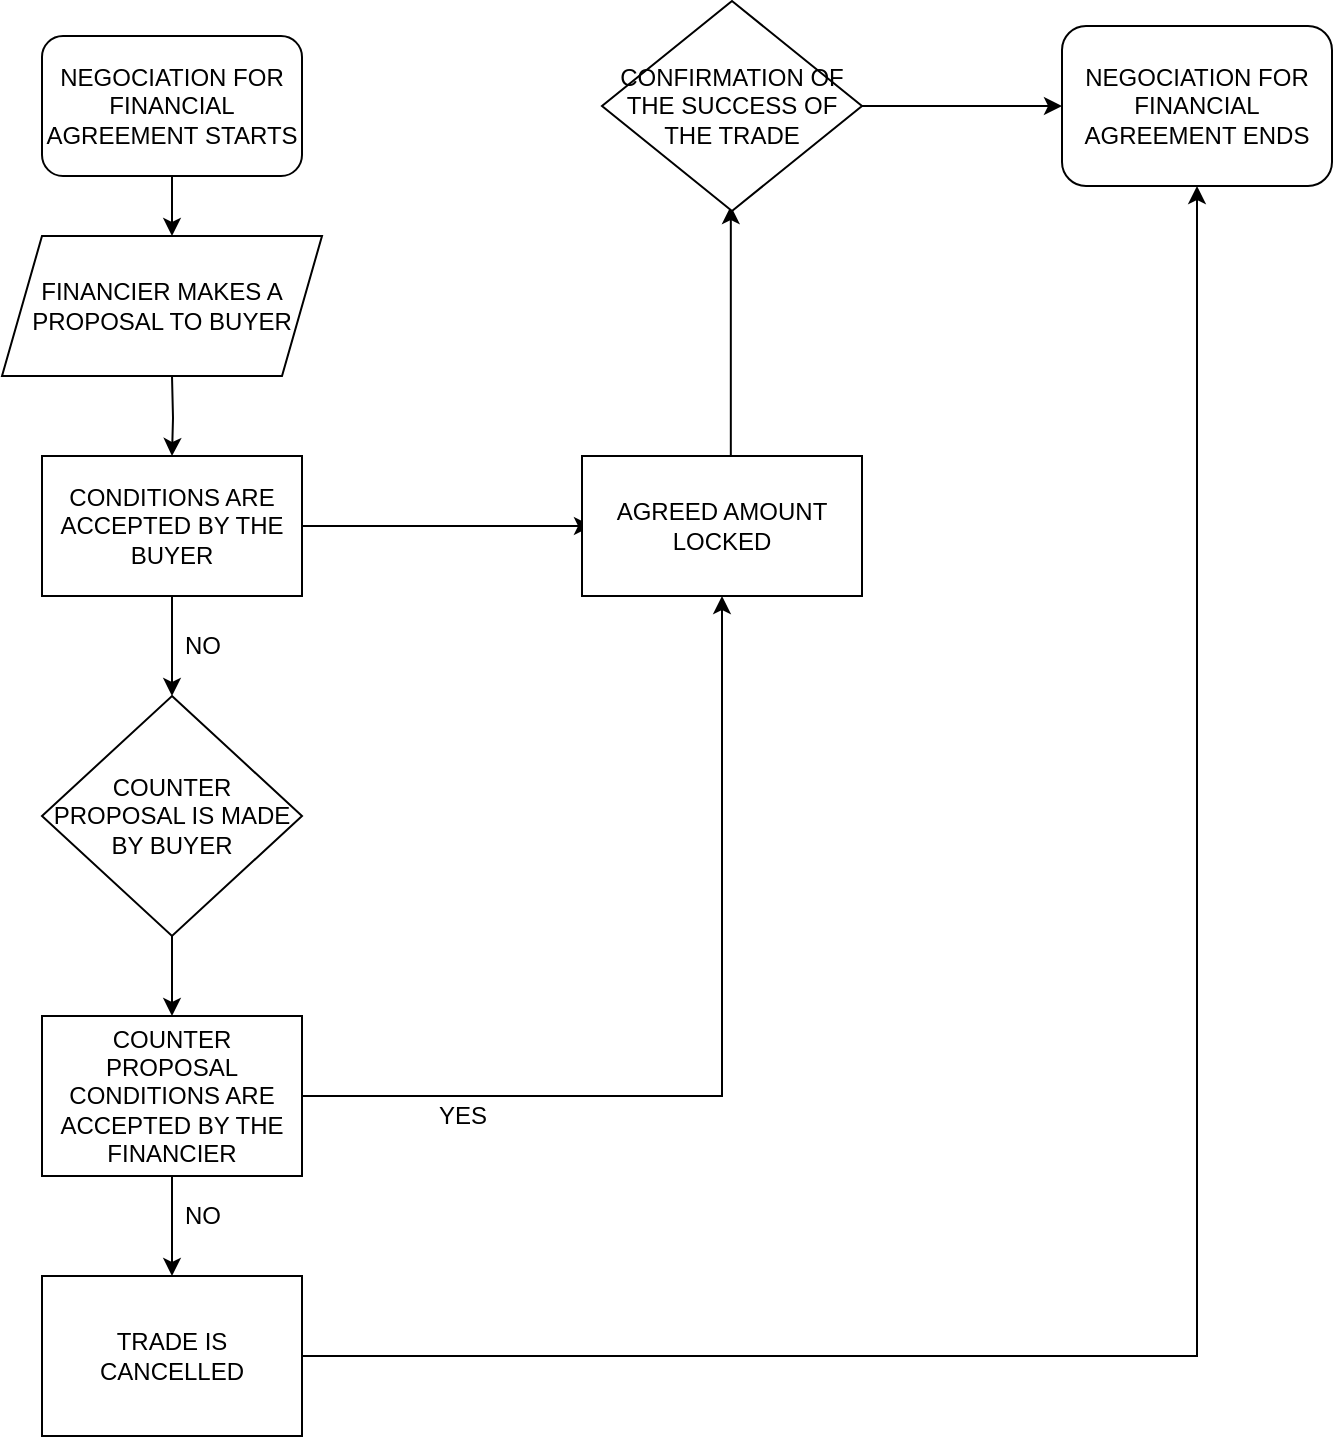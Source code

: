 <mxfile version="21.1.5" type="google">
  <diagram name="Page-1" id="xuZ9bypO9oL3cpcWR4Og">
    <mxGraphModel grid="1" page="1" gridSize="10" guides="1" tooltips="1" connect="1" arrows="1" fold="1" pageScale="1" pageWidth="850" pageHeight="1100" math="0" shadow="0">
      <root>
        <mxCell id="0" />
        <mxCell id="1" parent="0" />
        <mxCell id="qIUt4NWJC1UlJySX8_9B-8" value="" style="edgeStyle=orthogonalEdgeStyle;rounded=0;orthogonalLoop=1;jettySize=auto;html=1;" edge="1" parent="1" target="qIUt4NWJC1UlJySX8_9B-5">
          <mxGeometry relative="1" as="geometry">
            <mxPoint x="155" y="180" as="sourcePoint" />
          </mxGeometry>
        </mxCell>
        <mxCell id="qIUt4NWJC1UlJySX8_9B-7" value="" style="edgeStyle=orthogonalEdgeStyle;rounded=0;orthogonalLoop=1;jettySize=auto;html=1;" edge="1" parent="1" source="qIUt4NWJC1UlJySX8_9B-3">
          <mxGeometry relative="1" as="geometry">
            <mxPoint x="155" y="110" as="targetPoint" />
          </mxGeometry>
        </mxCell>
        <mxCell id="qIUt4NWJC1UlJySX8_9B-3" value="NEGOCIATION FOR FINANCIAL AGREEMENT&amp;nbsp;STARTS" style="rounded=1;whiteSpace=wrap;html=1;" vertex="1" parent="1">
          <mxGeometry x="90" y="10" width="130" height="70" as="geometry" />
        </mxCell>
        <mxCell id="qIUt4NWJC1UlJySX8_9B-20" value="" style="edgeStyle=orthogonalEdgeStyle;rounded=0;orthogonalLoop=1;jettySize=auto;html=1;" edge="1" parent="1">
          <mxGeometry relative="1" as="geometry">
            <mxPoint x="434.411" y="220" as="sourcePoint" />
            <mxPoint x="434.411" y="95" as="targetPoint" />
          </mxGeometry>
        </mxCell>
        <mxCell id="qIUt4NWJC1UlJySX8_9B-11" value="" style="edgeStyle=orthogonalEdgeStyle;rounded=0;orthogonalLoop=1;jettySize=auto;html=1;" edge="1" parent="1" source="qIUt4NWJC1UlJySX8_9B-5">
          <mxGeometry relative="1" as="geometry">
            <mxPoint x="155" y="340" as="targetPoint" />
          </mxGeometry>
        </mxCell>
        <mxCell id="qIUt4NWJC1UlJySX8_9B-15" value="" style="edgeStyle=orthogonalEdgeStyle;rounded=0;orthogonalLoop=1;jettySize=auto;html=1;" edge="1" parent="1" source="qIUt4NWJC1UlJySX8_9B-5" target="qIUt4NWJC1UlJySX8_9B-14">
          <mxGeometry relative="1" as="geometry" />
        </mxCell>
        <mxCell id="qIUt4NWJC1UlJySX8_9B-5" value="CONDITIONS ARE ACCEPTED BY THE BUYER" style="rounded=0;whiteSpace=wrap;html=1;" vertex="1" parent="1">
          <mxGeometry x="90" y="220" width="130" height="70" as="geometry" />
        </mxCell>
        <mxCell id="qIUt4NWJC1UlJySX8_9B-10" value="FINANCIER MAKES A PROPOSAL TO BUYER" style="shape=parallelogram;perimeter=parallelogramPerimeter;whiteSpace=wrap;html=1;fixedSize=1;" vertex="1" parent="1">
          <mxGeometry x="70" y="110" width="160" height="70" as="geometry" />
        </mxCell>
        <mxCell id="qIUt4NWJC1UlJySX8_9B-12" value="NO" style="text;html=1;align=center;verticalAlign=middle;resizable=0;points=[];autosize=1;strokeColor=none;fillColor=none;" vertex="1" parent="1">
          <mxGeometry x="150" y="300" width="40" height="30" as="geometry" />
        </mxCell>
        <mxCell id="qIUt4NWJC1UlJySX8_9B-14" value="" style="shape=waypoint;sketch=0;size=6;pointerEvents=1;points=[];fillColor=default;resizable=0;rotatable=0;perimeter=centerPerimeter;snapToPoint=1;rounded=0;" vertex="1" parent="1">
          <mxGeometry x="355" y="245" width="20" height="20" as="geometry" />
        </mxCell>
        <mxCell id="qIUt4NWJC1UlJySX8_9B-18" value="" style="edgeStyle=orthogonalEdgeStyle;rounded=0;orthogonalLoop=1;jettySize=auto;html=1;" edge="1" parent="1" source="qIUt4NWJC1UlJySX8_9B-16" target="qIUt4NWJC1UlJySX8_9B-17">
          <mxGeometry relative="1" as="geometry" />
        </mxCell>
        <mxCell id="qIUt4NWJC1UlJySX8_9B-16" value="COUNTER PROPOSAL IS MADE BY BUYER" style="rhombus;whiteSpace=wrap;html=1;" vertex="1" parent="1">
          <mxGeometry x="90" y="340" width="130" height="120" as="geometry" />
        </mxCell>
        <mxCell id="qIUt4NWJC1UlJySX8_9B-28" value="" style="edgeStyle=orthogonalEdgeStyle;rounded=0;orthogonalLoop=1;jettySize=auto;html=1;entryX=0.5;entryY=1;entryDx=0;entryDy=0;" edge="1" parent="1" source="qIUt4NWJC1UlJySX8_9B-17" target="qIUt4NWJC1UlJySX8_9B-22">
          <mxGeometry relative="1" as="geometry">
            <mxPoint x="360" y="540" as="targetPoint" />
          </mxGeometry>
        </mxCell>
        <mxCell id="qIUt4NWJC1UlJySX8_9B-31" value="" style="edgeStyle=orthogonalEdgeStyle;rounded=0;orthogonalLoop=1;jettySize=auto;html=1;" edge="1" parent="1" source="qIUt4NWJC1UlJySX8_9B-17" target="qIUt4NWJC1UlJySX8_9B-30">
          <mxGeometry relative="1" as="geometry" />
        </mxCell>
        <mxCell id="qIUt4NWJC1UlJySX8_9B-17" value="COUNTER PROPOSAL CONDITIONS ARE ACCEPTED BY THE FINANCIER" style="rounded=0;whiteSpace=wrap;html=1;" vertex="1" parent="1">
          <mxGeometry x="90" y="500" width="130" height="80" as="geometry" />
        </mxCell>
        <mxCell id="qIUt4NWJC1UlJySX8_9B-22" value="AGREED AMOUNT LOCKED" style="rounded=0;whiteSpace=wrap;html=1;" vertex="1" parent="1">
          <mxGeometry x="360" y="220" width="140" height="70" as="geometry" />
        </mxCell>
        <mxCell id="qIUt4NWJC1UlJySX8_9B-23" value="NEGOCIATION FOR FINANCIAL AGREEMENT ENDS" style="rounded=1;whiteSpace=wrap;html=1;" vertex="1" parent="1">
          <mxGeometry x="600" y="5" width="135" height="80" as="geometry" />
        </mxCell>
        <mxCell id="qIUt4NWJC1UlJySX8_9B-27" value="" style="edgeStyle=orthogonalEdgeStyle;rounded=0;orthogonalLoop=1;jettySize=auto;html=1;" edge="1" parent="1" source="qIUt4NWJC1UlJySX8_9B-24" target="qIUt4NWJC1UlJySX8_9B-23">
          <mxGeometry relative="1" as="geometry" />
        </mxCell>
        <mxCell id="qIUt4NWJC1UlJySX8_9B-24" value="CONFIRMATION OF THE SUCCESS OF THE TRADE" style="rhombus;whiteSpace=wrap;html=1;" vertex="1" parent="1">
          <mxGeometry x="370" y="-7.5" width="130" height="105" as="geometry" />
        </mxCell>
        <mxCell id="qIUt4NWJC1UlJySX8_9B-29" value="YES" style="text;html=1;align=center;verticalAlign=middle;resizable=0;points=[];autosize=1;strokeColor=none;fillColor=none;" vertex="1" parent="1">
          <mxGeometry x="275" y="535" width="50" height="30" as="geometry" />
        </mxCell>
        <mxCell id="qIUt4NWJC1UlJySX8_9B-33" style="edgeStyle=orthogonalEdgeStyle;rounded=0;orthogonalLoop=1;jettySize=auto;html=1;entryX=0.5;entryY=1;entryDx=0;entryDy=0;" edge="1" parent="1" source="qIUt4NWJC1UlJySX8_9B-30" target="qIUt4NWJC1UlJySX8_9B-23">
          <mxGeometry relative="1" as="geometry" />
        </mxCell>
        <mxCell id="qIUt4NWJC1UlJySX8_9B-30" value="TRADE IS CANCELLED" style="rounded=0;whiteSpace=wrap;html=1;" vertex="1" parent="1">
          <mxGeometry x="90" y="630" width="130" height="80" as="geometry" />
        </mxCell>
        <mxCell id="qIUt4NWJC1UlJySX8_9B-32" value="NO" style="text;html=1;align=center;verticalAlign=middle;resizable=0;points=[];autosize=1;strokeColor=none;fillColor=none;" vertex="1" parent="1">
          <mxGeometry x="150" y="585" width="40" height="30" as="geometry" />
        </mxCell>
      </root>
    </mxGraphModel>
  </diagram>
</mxfile>
